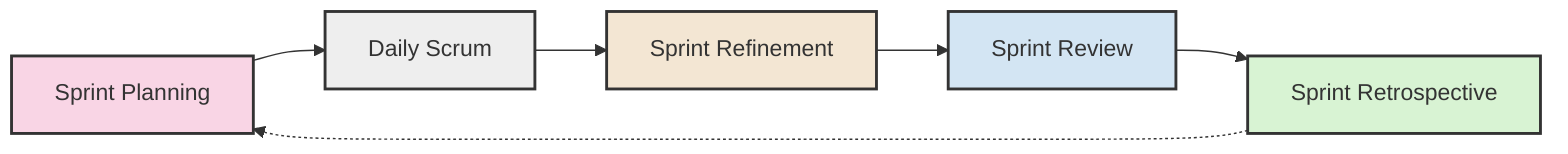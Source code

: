 graph LR
    A[Sprint Planning] --> B[Daily Scrum]
    B --> C[Sprint Refinement]
    C --> D[Sprint Review]
    D --> E[Sprint Retrospective]
    E -.-> A

    style A fill:#f9d5e5,stroke:#333,stroke-width:2px
    style B fill:#eeeeee,stroke:#333,stroke-width:2px
    style C fill:#f3e6d3,stroke:#333,stroke-width:2px
    style D fill:#d3e5f3,stroke:#333,stroke-width:2px
    style E fill:#d8f3d3,stroke:#333,stroke-width:2px